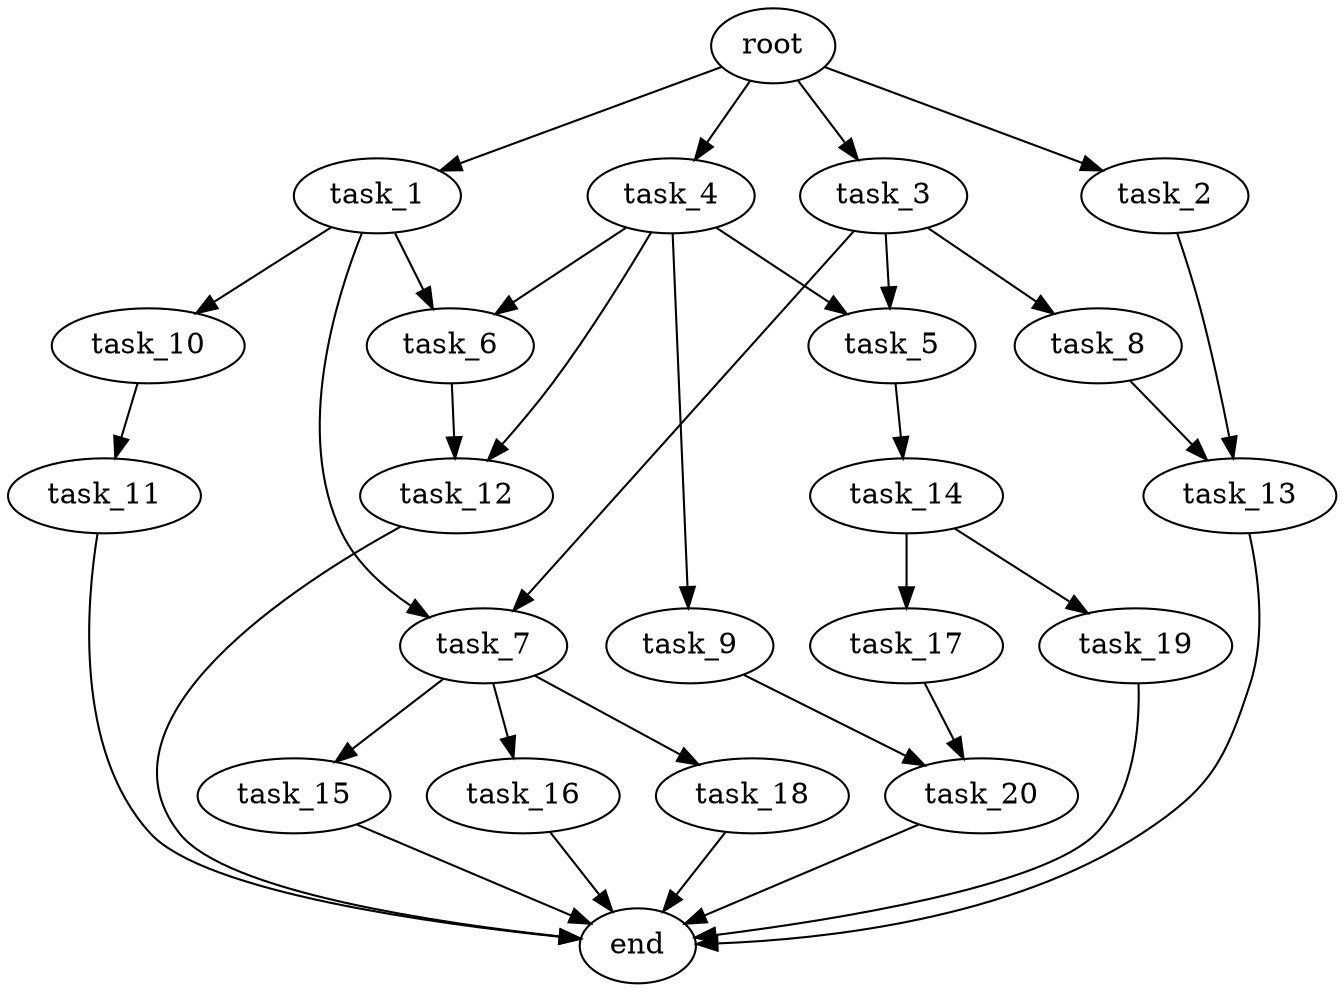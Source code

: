 digraph G {
  root [size="0.000000e+00"];
  task_1 [size="2.263197e+09"];
  task_2 [size="2.686351e+09"];
  task_3 [size="6.173321e+08"];
  task_4 [size="7.522599e+09"];
  task_5 [size="6.675017e+09"];
  task_6 [size="8.579874e+08"];
  task_7 [size="3.438570e+09"];
  task_8 [size="5.414949e+09"];
  task_9 [size="9.707085e+09"];
  task_10 [size="5.897675e+09"];
  task_11 [size="5.536465e+09"];
  task_12 [size="8.408131e+09"];
  task_13 [size="8.184234e+09"];
  task_14 [size="4.186902e+09"];
  task_15 [size="5.355609e+09"];
  task_16 [size="8.669073e+09"];
  task_17 [size="4.748769e+09"];
  task_18 [size="8.816657e+09"];
  task_19 [size="4.763147e+09"];
  task_20 [size="7.904715e+08"];
  end [size="0.000000e+00"];

  root -> task_1 [size="1.000000e-12"];
  root -> task_2 [size="1.000000e-12"];
  root -> task_3 [size="1.000000e-12"];
  root -> task_4 [size="1.000000e-12"];
  task_1 -> task_6 [size="4.289937e+07"];
  task_1 -> task_7 [size="1.719285e+08"];
  task_1 -> task_10 [size="5.897675e+08"];
  task_2 -> task_13 [size="4.092117e+08"];
  task_3 -> task_5 [size="3.337509e+08"];
  task_3 -> task_7 [size="1.719285e+08"];
  task_3 -> task_8 [size="5.414949e+08"];
  task_4 -> task_5 [size="3.337509e+08"];
  task_4 -> task_6 [size="4.289937e+07"];
  task_4 -> task_9 [size="9.707085e+08"];
  task_4 -> task_12 [size="4.204065e+08"];
  task_5 -> task_14 [size="4.186902e+08"];
  task_6 -> task_12 [size="4.204065e+08"];
  task_7 -> task_15 [size="5.355609e+08"];
  task_7 -> task_16 [size="8.669073e+08"];
  task_7 -> task_18 [size="8.816657e+08"];
  task_8 -> task_13 [size="4.092117e+08"];
  task_9 -> task_20 [size="3.952358e+07"];
  task_10 -> task_11 [size="5.536465e+08"];
  task_11 -> end [size="1.000000e-12"];
  task_12 -> end [size="1.000000e-12"];
  task_13 -> end [size="1.000000e-12"];
  task_14 -> task_17 [size="4.748769e+08"];
  task_14 -> task_19 [size="4.763147e+08"];
  task_15 -> end [size="1.000000e-12"];
  task_16 -> end [size="1.000000e-12"];
  task_17 -> task_20 [size="3.952358e+07"];
  task_18 -> end [size="1.000000e-12"];
  task_19 -> end [size="1.000000e-12"];
  task_20 -> end [size="1.000000e-12"];
}
